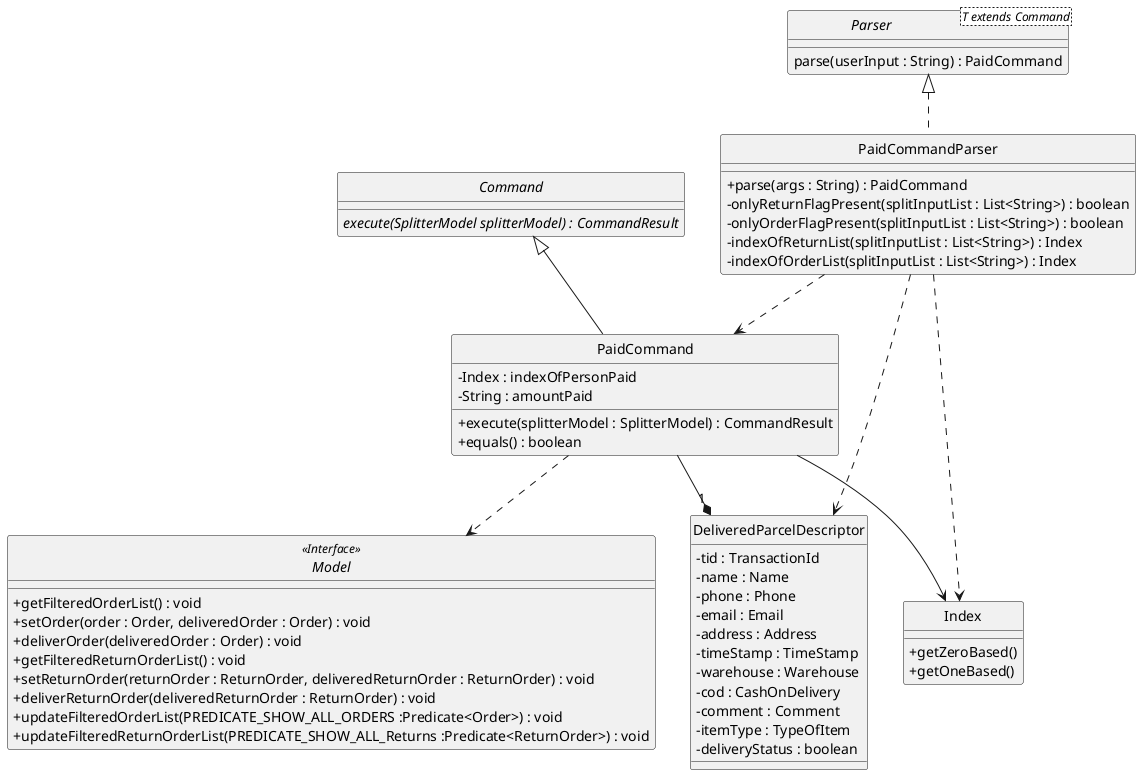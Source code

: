 @startuml
/' @author @WillySeahh'/
/' Got inspiration and adapted
from https://github.com/AY1920S2-CS2103T-W12-1/main/blob/master/docs/images/DeliveredClassDiagram.png '/

skinparam backgroundColor #ffffff
skinparam classAttributeIconSize 0
hide circle

class PaidCommandParser implements Parser {
    /' Methods '/
    + parse(args : String) : PaidCommand
    - onlyReturnFlagPresent(splitInputList : List<String>) : boolean
    - onlyOrderFlagPresent(splitInputList : List<String>) : boolean
    - indexOfReturnList(splitInputList : List<String>) : Index
    - indexOfOrderList(splitInputList : List<String>) : Index
}

interface Parser<T extends Command> {
    parse(userInput : String) : PaidCommand
}

abstract class Command {
    {abstract} execute(SplitterModel splitterModel) : CommandResult
}

class PaidCommand extends Command {
    /' Fields '/
    - Index : indexOfPersonPaid
    - String : amountPaid

    /' Methods '/
    + execute(splitterModel : SplitterModel) : CommandResult
    + equals() : boolean
}

interface Model <<Interface>> {
    + getFilteredOrderList() : void
    + setOrder(order : Order, deliveredOrder : Order) : void
    + deliverOrder(deliveredOrder : Order) : void
    + getFilteredReturnOrderList() : void
    + setReturnOrder(returnOrder : ReturnOrder, deliveredReturnOrder : ReturnOrder) : void
    + deliverReturnOrder(deliveredReturnOrder : ReturnOrder) : void
    + updateFilteredOrderList(PREDICATE_SHOW_ALL_ORDERS :Predicate<Order>) : void
    + updateFilteredReturnOrderList(PREDICATE_SHOW_ALL_Returns :Predicate<ReturnOrder>) : void

}

class Index {
    + getZeroBased()
    + getOneBased()
}

class DeliveredParcelDescriptor {
    /' Fields '/
    - tid : TransactionId
    - name : Name
    - phone : Phone
    - email : Email
    - address : Address
    - timeStamp : TimeStamp
    - warehouse : Warehouse
    - cod : CashOnDelivery
    - comment : Comment
    - itemType : TypeOfItem
    - deliveryStatus : boolean
}

PaidCommand --* "1" DeliveredParcelDescriptor
PaidCommandParser ..> PaidCommand
PaidCommandParser ..> DeliveredParcelDescriptor
PaidCommand ..> Model
PaidCommandParser ..> Index
PaidCommand --> Index
@enduml
